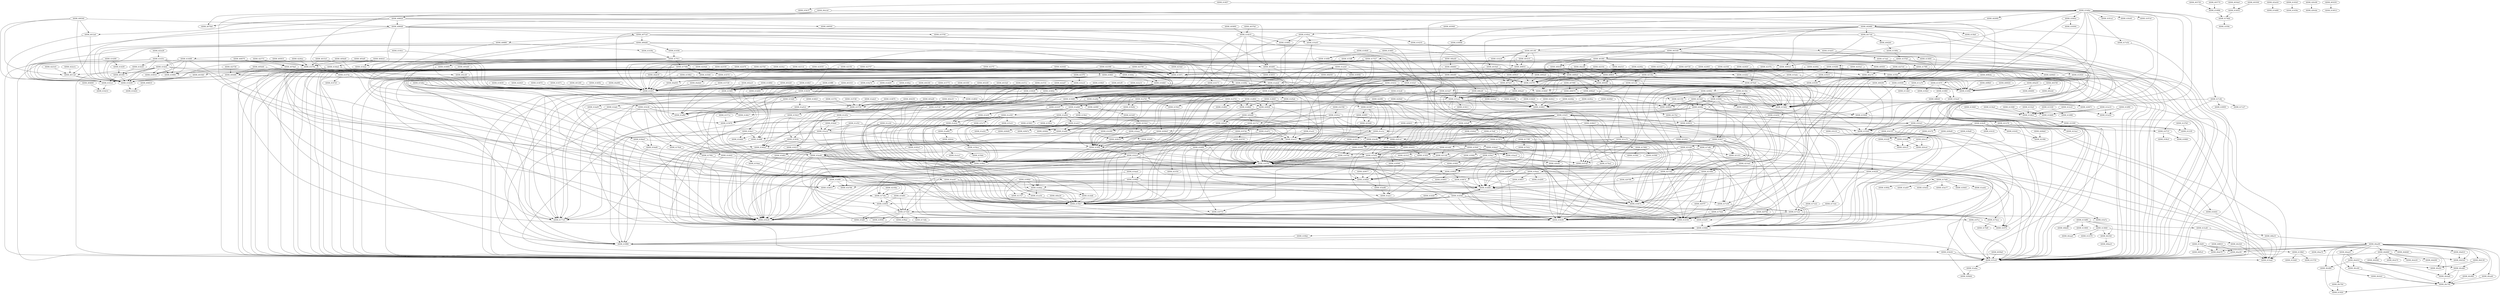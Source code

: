 DiGraph CallGraph{
ADDR_4012a0->ADDR_4141e1
ADDR_4012a0->ADDR_414209
ADDR_408c60->ADDR_4147f3
ADDR_408c60->ADDR_4089e0
ADDR_408c60->ADDR_406560
ADDR_408c60->ADDR_414f40
ADDR_4080d0->ADDR_4141e1
ADDR_4080d0->ADDR_415d62
ADDR_4080d0->ADDR_415700
ADDR_4080d0->ADDR_414235
ADDR_4080d0->ADDR_4142ac
ADDR_4080d0->ADDR_4071a0
ADDR_4080d0->ADDR_414209
ADDR_421e70->ADDR_418c90
ADDR_421e70->ADDR_4167a8
ADDR_421e70->ADDR_416795
ADDR_421e70->ADDR_4211b2
ADDR_421e70->ADDR_419fd8
ADDR_421e70->ADDR_418cd5
ADDR_421e70->ADDR_421251
ADDR_421e70->ADDR_421dd4
ADDR_4142b2->ADDR_414d34
ADDR_42219c->ADDR_41597c
ADDR_42219c->ADDR_415cd3
ADDR_40d0d0->ADDR_40cf20
ADDR_405810->ADDR_41478e
ADDR_4226be->ADDR_41597c
ADDR_4226be->ADDR_415cd3
ADDR_40ca40->ADDR_40c700
ADDR_405bd0->ADDR_414f31
ADDR_405bd0->ADDR_41478e
ADDR_408620->ADDR_415d62
ADDR_408620->ADDR_4011a0
ADDR_408620->ADDR_4012a0
ADDR_408620->ADDR_4080d0
ADDR_408620->ADDR_408500
ADDR_408620->ADDR_4075b0
ADDR_408620->ADDR_403d00
ADDR_41d7a9->ADDR_41d6e7
ADDR_41d7a9->ADDR_4177c0
ADDR_41ad0f->ADDR_41acc3
ADDR_41ad0f->ADDR_418c90
ADDR_41a2e0->ADDR_4189a1
ADDR_41a2e0->ADDR_41acfc
ADDR_41a2e0->ADDR_415d62
ADDR_41a2e0->ADDR_41597c
ADDR_41a2e0->ADDR_41694b
ADDR_41a2e0->ADDR_415cd3
ADDR_41a2e0->ADDR_41ad0f
ADDR_40b8b0->ADDR_4147f3
ADDR_40b8b0->ADDR_40b480
ADDR_4161cd->ADDR_415fe6
ADDR_4161cd->ADDR_415f5f
ADDR_417e38->ADDR_417ce2
ADDR_404a50->ADDR_414f40
ADDR_404a50->ADDR_404690
ADDR_415dbe->ADDR_414f31
ADDR_415dbe->ADDR_415dae
ADDR_413840->ADDR_40c020
ADDR_413840->ADDR_40c540
ADDR_413840->ADDR_40cae0
ADDR_413840->ADDR_412370
ADDR_40fa10->ADDR_40ee90
ADDR_4166b9->ADDR_41be86
ADDR_414f31->ADDR_4158a7
ADDR_415b5b->ADDR_41ad0f
ADDR_420b19->ADDR_415f5f
ADDR_41be86->ADDR_41aec1
ADDR_41be86->ADDR_416795
ADDR_418cf0->ADDR_41f710
ADDR_418cf0->ADDR_41fc7b
ADDR_418cf0->ADDR_41fc32
ADDR_418cf0->ADDR_41fc49
ADDR_418cf0->ADDR_41a1ec
ADDR_418cf0->ADDR_415cd3
ADDR_418cf0->ADDR_41fc62
ADDR_41fd17->ADDR_418c90
ADDR_41fd17->ADDR_4167a8
ADDR_41fd17->ADDR_416795
ADDR_41fd17->ADDR_4211b2
ADDR_41fd17->ADDR_419fd8
ADDR_41fd17->ADDR_418cd5
ADDR_41fd17->ADDR_421251
ADDR_41fd17->ADDR_41fc92
ADDR_41b768->ADDR_41b5ce
ADDR_4209e9->ADDR_420b19
ADDR_4209e9->ADDR_416795
ADDR_4209e9->ADDR_415f5f
ADDR_4217b2->ADDR_42165d
ADDR_40be00->ADDR_415e0a
ADDR_417beb->ADDR_41d336
ADDR_4089e0->ADDR_4147f3
ADDR_4089e0->ADDR_406560
ADDR_4089e0->ADDR_414f40
ADDR_4089e0->ADDR_414840
ADDR_422a28->ADDR_41433c
ADDR_401c90->ADDR_415dff
ADDR_401c90->ADDR_414f31
ADDR_401c90->ADDR_414ce9
ADDR_401c90->ADDR_409f10
ADDR_401c90->ADDR_407dc0
ADDR_401c90->ADDR_401b10
ADDR_401c90->ADDR_415cd3
ADDR_401c90->ADDR_413800
ADDR_401c90->ADDR_4099c0
ADDR_401c90->ADDR_414f40
ADDR_401c90->ADDR_4152b0
ADDR_41921f->ADDR_4191f0
ADDR_41563b->ADDR_41902d
ADDR_41563b->ADDR_415e0a
ADDR_41563b->ADDR_4177c0
ADDR_41588a->ADDR_4157b9
ADDR_420f28->ADDR_420e2f
ADDR_420f28->ADDR_420e68
ADDR_420f28->ADDR_416795
ADDR_420f28->ADDR_419fd8
ADDR_421bd7->ADDR_4158a7
ADDR_421bd7->ADDR_421f34
ADDR_421bd7->ADDR_421356
ADDR_421bd7->ADDR_416795
ADDR_421bd7->ADDR_421e70
ADDR_421bd7->ADDR_419fd8
ADDR_421bd7->ADDR_420826
ADDR_418874->ADDR_418cd5
ADDR_418874->ADDR_41b786
ADDR_418874->ADDR_41d40f
ADDR_418874->ADDR_41d336
ADDR_418874->ADDR_418c90
ADDR_4159e5->ADDR_4189a1
ADDR_415fe6->ADDR_415f3f
ADDR_415fe6->ADDR_41bac0
ADDR_415fe6->ADDR_415cd3
ADDR_415fe6->ADDR_415e0a
ADDR_403ed0->ADDR_415750
ADDR_4071a0->ADDR_414f31
ADDR_4071a0->ADDR_406f60
ADDR_4071a0->ADDR_406dd0
ADDR_4071a0->ADDR_414171
ADDR_4071a0->ADDR_41408a
ADDR_4071a0->ADDR_415ce2
ADDR_41b2c5->ADDR_4158a7
ADDR_41b2c5->ADDR_41d40f
ADDR_41b2c5->ADDR_418c90
ADDR_41b2c5->ADDR_4189a1
ADDR_41b2c5->ADDR_41d336
ADDR_41b2c5->ADDR_417e6c
ADDR_41b2c5->ADDR_418cd5
ADDR_415f5f->ADDR_4189a1
ADDR_415f5f->ADDR_41ba46
ADDR_415f5f->ADDR_41b2c5
ADDR_404610->ADDR_414d24
ADDR_407dc0->ADDR_414f31
ADDR_407dc0->ADDR_415d62
ADDR_407dc0->ADDR_415699
ADDR_407dc0->ADDR_406ae0
ADDR_407dc0->ADDR_415ce2
ADDR_407dc0->ADDR_414f40
ADDR_414235->ADDR_415ce2
ADDR_417e4e->ADDR_417ce2
ADDR_417be2->ADDR_41d40f
ADDR_4147f3->ADDR_415699
ADDR_4147f3->ADDR_415d62
ADDR_40b480->ADDR_4147f3
ADDR_40b480->ADDR_414f31
ADDR_40b480->ADDR_40a9a0
ADDR_40b480->ADDR_406cd0
ADDR_40b480->ADDR_415d62
ADDR_40a960->ADDR_414f31
ADDR_413d80->ADDR_40fa90
ADDR_413d80->ADDR_413900
ADDR_413d80->ADDR_40c540
ADDR_413d80->ADDR_413cd0
ADDR_413d80->ADDR_413840
ADDR_419286->ADDR_4158a7
ADDR_419286->ADDR_41f3b0
ADDR_419286->ADDR_416674
ADDR_419286->ADDR_4177c0
ADDR_419286->ADDR_416795
ADDR_419286->ADDR_420b19
ADDR_419286->ADDR_41921f
ADDR_419286->ADDR_415f5f
ADDR_419286->ADDR_419fd8
ADDR_419286->ADDR_4191f0
ADDR_419286->ADDR_4209d3
ADDR_419286->ADDR_415cd3
ADDR_419286->ADDR_4209e9
ADDR_414935->ADDR_4178dd
ADDR_414280->ADDR_4141e1
ADDR_414280->ADDR_414209
ADDR_414280->ADDR_41425f
ADDR_411e70->ADDR_411db0
ADDR_4039a0->ADDR_415cd3
ADDR_4223c8->ADDR_41597c
ADDR_4223c8->ADDR_415cd3
ADDR_406560->ADDR_414f31
ADDR_406560->ADDR_415d62
ADDR_406560->ADDR_406070
ADDR_406560->ADDR_415699
ADDR_406560->ADDR_415ce2
ADDR_406560->ADDR_414f40
ADDR_421cb8->ADDR_418c90
ADDR_421cb8->ADDR_4167a8
ADDR_421cb8->ADDR_416795
ADDR_421cb8->ADDR_4211b2
ADDR_421cb8->ADDR_419fd8
ADDR_421cb8->ADDR_418cd5
ADDR_421cb8->ADDR_421149
ADDR_421cb8->ADDR_421251
ADDR_41bfe8->ADDR_41bccb
ADDR_40c9c0->ADDR_40c700
ADDR_419fe8->ADDR_4156f5
ADDR_41bf08->ADDR_4158a7
ADDR_41bf08->ADDR_416795
ADDR_41bf08->ADDR_41aec1
ADDR_41bf08->ADDR_415e0a
ADDR_41bf08->ADDR_416753
ADDR_409340->ADDR_414209
ADDR_409340->ADDR_4141e1
ADDR_409340->ADDR_4012a0
ADDR_409340->ADDR_4011a0
ADDR_409340->ADDR_4080d0
ADDR_415dff->ADDR_414f31
ADDR_41acfc->ADDR_4189a1
ADDR_41acfc->ADDR_41acc3
ADDR_41623c->ADDR_4158a7
ADDR_41623c->ADDR_4161cd
ADDR_41623c->ADDR_4166b9
ADDR_41623c->ADDR_416674
ADDR_41623c->ADDR_41bccb
ADDR_41623c->ADDR_41bc8b
ADDR_41623c->ADDR_414f40
ADDR_41623c->ADDR_415cd3
ADDR_40a5c0->ADDR_408fc0
ADDR_404760->ADDR_414f40
ADDR_404760->ADDR_402cb0
ADDR_4099c0->ADDR_414840
ADDR_4099c0->ADDR_407dc0
ADDR_417527->ADDR_41b8ae
ADDR_417527->ADDR_4158a7
ADDR_417527->ADDR_4166b9
ADDR_417527->ADDR_416795
ADDR_417527->ADDR_41730b
ADDR_417527->ADDR_416995
ADDR_417527->ADDR_41b3e5
ADDR_417527->ADDR_41b815
ADDR_404160->ADDR_4156f5
ADDR_404160->ADDR_414f31
ADDR_40ab30->ADDR_414f31
ADDR_4144ed->ADDR_416918
ADDR_4144ed->ADDR_4141e1
ADDR_4144ed->ADDR_4143a5
ADDR_4144ed->ADDR_4010b0
ADDR_4144ed->ADDR_41444a
ADDR_4144ed->ADDR_41597c
ADDR_4144ed->ADDR_416981
ADDR_4144ed->ADDR_415cd3
ADDR_4144ed->ADDR_415ce2
ADDR_4144ed->ADDR_4142b2
ADDR_4144ed->ADDR_414209
ADDR_42061b->ADDR_416795
ADDR_42061b->ADDR_419fd8
ADDR_41805f->ADDR_417eb0
ADDR_41805f->ADDR_41faf8
ADDR_417ce2->ADDR_41d40f
ADDR_417ce2->ADDR_418c90
ADDR_417ce2->ADDR_41d336
ADDR_417ce2->ADDR_417bca
ADDR_417ce2->ADDR_4187f1
ADDR_417ce2->ADDR_418cd5
ADDR_422863->ADDR_41597c
ADDR_422863->ADDR_415cd3
ADDR_420e68->ADDR_420e2f
ADDR_420e68->ADDR_4217cf
ADDR_420e68->ADDR_416795
ADDR_420e68->ADDR_415f5f
ADDR_420e68->ADDR_419fd8
ADDR_41bccb->ADDR_4158a7
ADDR_41bccb->ADDR_41d4f6
ADDR_41bccb->ADDR_4166b9
ADDR_41bccb->ADDR_419f86
ADDR_41bccb->ADDR_420df5
ADDR_41bccb->ADDR_415cd3
ADDR_416db0->ADDR_416ac1
ADDR_416db0->ADDR_41d4f6
ADDR_416db0->ADDR_4189a1
ADDR_416db0->ADDR_41af60
ADDR_416db0->ADDR_41902d
ADDR_416db0->ADDR_4177c0
ADDR_416db0->ADDR_416be0
ADDR_416db0->ADDR_419f86
ADDR_416db0->ADDR_41db38
ADDR_416db0->ADDR_414f40
ADDR_416db0->ADDR_415cd3
ADDR_4143fd->ADDR_41761c
ADDR_4143fd->ADDR_4143a5
ADDR_420b51->ADDR_420b19
ADDR_420c15->ADDR_420ce4
ADDR_420c15->ADDR_420cc5
ADDR_415cd3->ADDR_41adac
ADDR_41cb5e->ADDR_4158a7
ADDR_41cb5e->ADDR_41c7e7
ADDR_41cb5e->ADDR_41bfe8
ADDR_41cb5e->ADDR_4166b9
ADDR_41408a->ADDR_416628
ADDR_41408a->ADDR_4166b9
ADDR_41408a->ADDR_416213
ADDR_41408a->ADDR_41664e
ADDR_41408a->ADDR_414f40
ADDR_403cf0->ADDR_4156f5
ADDR_414dba->ADDR_417c4b
ADDR_414dba->ADDR_417e4e
ADDR_414dba->ADDR_414d91
ADDR_414dba->ADDR_417e5d
ADDR_414dba->ADDR_4181e2
ADDR_414dba->ADDR_418c90
ADDR_414dba->ADDR_417e38
ADDR_414dba->ADDR_417e22
ADDR_414dba->ADDR_418c65
ADDR_414dba->ADDR_417e6c
ADDR_414dba->ADDR_418508
ADDR_414dba->ADDR_418228
ADDR_414dba->ADDR_41845a
ADDR_414dba->ADDR_418098
ADDR_414dba->ADDR_418cd5
ADDR_414dba->ADDR_418aea
ADDR_414dba->ADDR_402900
ADDR_414dba->ADDR_4187a5
ADDR_414dba->ADDR_418560
ADDR_422a5d->ADDR_414d66
ADDR_405af0->ADDR_414f31
ADDR_405af0->ADDR_41478e
ADDR_421f34->ADDR_4158a7
ADDR_41baec->ADDR_41bc8b
ADDR_41baec->ADDR_415f5f
ADDR_41baec->ADDR_420b19
ADDR_404480->ADDR_414cc0
ADDR_404480->ADDR_4141e1
ADDR_404480->ADDR_414f31
ADDR_404480->ADDR_414209
ADDR_407990->ADDR_406070
ADDR_407990->ADDR_414f40
ADDR_407990->ADDR_414f31
ADDR_4128c0->ADDR_412300
ADDR_40eac0->ADDR_40e910
ADDR_40eac0->ADDR_40c7b0
ADDR_4189bb->ADDR_41b8ae
ADDR_4189bb->ADDR_4158a7
ADDR_4189bb->ADDR_41d40f
ADDR_4189bb->ADDR_418c90
ADDR_4189bb->ADDR_41d336
ADDR_4189bb->ADDR_41b815
ADDR_4189bb->ADDR_418cd5
ADDR_41a744->ADDR_4189a1
ADDR_41a744->ADDR_415b5b
ADDR_41a744->ADDR_41a6d6
ADDR_41a744->ADDR_4159e5
ADDR_41a744->ADDR_4187f1
ADDR_41a744->ADDR_41ad0f
ADDR_4148ae->ADDR_4156f5
ADDR_4148ae->ADDR_414f31
ADDR_4167de->ADDR_41bfb5
ADDR_4167de->ADDR_416705
ADDR_402ec0->ADDR_4156f5
ADDR_402ec0->ADDR_414f31
ADDR_4169bb->ADDR_41b8ae
ADDR_4169bb->ADDR_4158a7
ADDR_4169bb->ADDR_41d40f
ADDR_4169bb->ADDR_418c90
ADDR_4169bb->ADDR_41d336
ADDR_4169bb->ADDR_41b815
ADDR_4169bb->ADDR_418cd5
ADDR_41457c->ADDR_414f31
ADDR_422726->ADDR_404480
ADDR_409b4a->ADDR_406290
ADDR_409b4a->ADDR_414f40
ADDR_414b20->ADDR_416901
ADDR_4223c0->ADDR_4011a0
ADDR_414ae0->ADDR_4158a7
ADDR_414ae0->ADDR_4169bb
ADDR_41488d->ADDR_4156f5
ADDR_41488d->ADDR_414f31
ADDR_419fd8->ADDR_419fab
ADDR_402cd0->ADDR_414f31
ADDR_415750->ADDR_4156c0
ADDR_4156f5->ADDR_41567b
ADDR_4158a7->ADDR_416795
ADDR_4158a7->ADDR_416753
ADDR_4217cf->ADDR_41baec
ADDR_4217cf->ADDR_4161cd
ADDR_4217cf->ADDR_416795
ADDR_4217cf->ADDR_415f5f
ADDR_4217cf->ADDR_420b19
ADDR_416901->ADDR_4168c5
ADDR_418098->ADDR_418928
ADDR_4229c2->ADDR_416901
ADDR_421149->ADDR_4167a8
ADDR_421149->ADDR_416795
ADDR_421149->ADDR_419fd8
ADDR_417bf4->ADDR_419e4e
ADDR_417bf4->ADDR_41be77
ADDR_417bf4->ADDR_41f445
ADDR_417bf4->ADDR_41aeb2
ADDR_417bf4->ADDR_41f64a
ADDR_417bf4->ADDR_4187f1
ADDR_417bf4->ADDR_41ad47
ADDR_421c44->ADDR_420748
ADDR_421c44->ADDR_418c90
ADDR_421c44->ADDR_416795
ADDR_421c44->ADDR_4207bb
ADDR_421c44->ADDR_419fd8
ADDR_421c44->ADDR_418cd5
ADDR_421c44->ADDR_421bd7
ADDR_401000->ADDR_4156f5
ADDR_41a329->ADDR_41a1a7
ADDR_41a329->ADDR_4189a1
ADDR_41a329->ADDR_418c90
ADDR_41a329->ADDR_415bfa
ADDR_41a329->ADDR_41a1ec
ADDR_41a329->ADDR_415c73
ADDR_41a329->ADDR_415bce
ADDR_41a329->ADDR_418cd5
ADDR_41a329->ADDR_415c21
ADDR_41a329->ADDR_41a0cb
ADDR_4225fd->ADDR_41597c
ADDR_4225fd->ADDR_415cd3
ADDR_4010b0->ADDR_4141e1
ADDR_4010b0->ADDR_414209
ADDR_40c540->ADDR_40bec0
ADDR_419f86->ADDR_419e5d
ADDR_420f85->ADDR_421b40
ADDR_420f85->ADDR_4217cf
ADDR_420f85->ADDR_416795
ADDR_420f85->ADDR_415f5f
ADDR_420f85->ADDR_419fd8
ADDR_421fa0->ADDR_41597c
ADDR_41474a->ADDR_414f31
ADDR_41474a->ADDR_414723
ADDR_41aee9->ADDR_418cd5
ADDR_41aee9->ADDR_4158a7
ADDR_41aee9->ADDR_41d40f
ADDR_41aee9->ADDR_41d336
ADDR_41aee9->ADDR_418c90
ADDR_41c7e7->ADDR_4158a7
ADDR_401f60->ADDR_405f30
ADDR_401f60->ADDR_414f31
ADDR_401f60->ADDR_415d62
ADDR_401f60->ADDR_40acd0
ADDR_401f60->ADDR_40a5c0
ADDR_401f60->ADDR_4089e0
ADDR_401f60->ADDR_415699
ADDR_401f60->ADDR_408c60
ADDR_401f60->ADDR_415cd3
ADDR_401f60->ADDR_408fc0
ADDR_401f60->ADDR_415ce2
ADDR_401f60->ADDR_4076a0
ADDR_401f60->ADDR_4147f3
ADDR_401f60->ADDR_40ab30
ADDR_401f60->ADDR_4152b0
ADDR_422820->ADDR_41597c
ADDR_422820->ADDR_415cd3
ADDR_402e10->ADDR_415750
ADDR_4165e3->ADDR_4189a1
ADDR_4165e3->ADDR_41ba46
ADDR_41660c->ADDR_4165e3
ADDR_41b5ce->ADDR_4158a7
ADDR_41b5ce->ADDR_41d40f
ADDR_41b5ce->ADDR_418c90
ADDR_41b5ce->ADDR_4189a1
ADDR_41b5ce->ADDR_416674
ADDR_41b5ce->ADDR_416795
ADDR_41b5ce->ADDR_41d336
ADDR_41b5ce->ADDR_41b369
ADDR_41b5ce->ADDR_41b3e5
ADDR_41b5ce->ADDR_418cd5
ADDR_41b5ce->ADDR_41b2c5
ADDR_417790->ADDR_417eb0
ADDR_417790->ADDR_417afb
ADDR_417790->ADDR_417b2e
ADDR_402900->ADDR_402680
ADDR_41d702->ADDR_4189a1
ADDR_41d702->ADDR_41d691
ADDR_41d702->ADDR_41d6b6
ADDR_41d702->ADDR_415cd3
ADDR_41d702->ADDR_420f28
ADDR_415699->ADDR_41563b
ADDR_411670->ADDR_410ee0
ADDR_411670->ADDR_410f60
ADDR_411670->ADDR_410fe0
ADDR_411670->ADDR_414f40
ADDR_41fc16->ADDR_41fb40
ADDR_40b030->ADDR_40a650
ADDR_40b030->ADDR_415d62
ADDR_421dd4->ADDR_421149
ADDR_421dd4->ADDR_4210c3
ADDR_421dd4->ADDR_4167bb
ADDR_4141e1->ADDR_414d14
ADDR_417e22->ADDR_417ce2
ADDR_403cb0->ADDR_4156f5
ADDR_403cb0->ADDR_414f31
ADDR_421f70->ADDR_414cc0
ADDR_419fab->ADDR_419f86
ADDR_41a1ec->ADDR_415913
ADDR_41a1ec->ADDR_418cd5
ADDR_41a1ec->ADDR_41acc3
ADDR_41a1ec->ADDR_418c90
ADDR_414f27->ADDR_414dba
ADDR_414f27->ADDR_418e7f
ADDR_421406->ADDR_41d40f
ADDR_421406->ADDR_418c90
ADDR_421406->ADDR_4207f7
ADDR_421406->ADDR_41d336
ADDR_421406->ADDR_420789
ADDR_421406->ADDR_418cd5
ADDR_421406->ADDR_4213be
ADDR_414a45->ADDR_4158a7
ADDR_414a45->ADDR_416674
ADDR_414a45->ADDR_414a03
ADDR_414a45->ADDR_4169bb
ADDR_41784b->ADDR_41f386
ADDR_41784b->ADDR_41f380
ADDR_41ce34->ADDR_4158a7
ADDR_415f3f->ADDR_4158a7
ADDR_421f7b->ADDR_41597c
ADDR_421f7b->ADDR_415cd3
ADDR_42266e->ADDR_41597c
ADDR_42266e->ADDR_415cd3
ADDR_414823->ADDR_415750
ADDR_406dd0->ADDR_4141e1
ADDR_406dd0->ADDR_415d62
ADDR_406dd0->ADDR_4158a7
ADDR_406dd0->ADDR_415699
ADDR_406dd0->ADDR_4143fd
ADDR_406dd0->ADDR_414209
ADDR_41d34d->ADDR_4158a7
ADDR_41d34d->ADDR_41d40f
ADDR_41d34d->ADDR_418c90
ADDR_41d34d->ADDR_416674
ADDR_41d34d->ADDR_416795
ADDR_41d34d->ADDR_41d336
ADDR_41d34d->ADDR_417eb0
ADDR_41d34d->ADDR_417bca
ADDR_41d34d->ADDR_418cd5
ADDR_41d34d->ADDR_41805f
ADDR_414d91->ADDR_417eb0
ADDR_414d91->ADDR_417bca
ADDR_414d91->ADDR_41805f
ADDR_41a07c->ADDR_4189a1
ADDR_41a07c->ADDR_41acc3
ADDR_410f60->ADDR_410ee0
ADDR_410f60->ADDR_40fb40
ADDR_420d1b->ADDR_415f3f
ADDR_420d1b->ADDR_41bac0
ADDR_420d1b->ADDR_415cd3
ADDR_420d1b->ADDR_415e0a
ADDR_4229f2->ADDR_414187
ADDR_4229f2->ADDR_416901
ADDR_4142dc->ADDR_4141e1
ADDR_4142dc->ADDR_4010f0
ADDR_4142dc->ADDR_4158a7
ADDR_4142dc->ADDR_41597c
ADDR_4142dc->ADDR_414209
ADDR_4142dc->ADDR_416918
ADDR_4142dc->ADDR_416981
ADDR_4142dc->ADDR_415cd3
ADDR_40ee90->ADDR_40cbd0
ADDR_40ee90->ADDR_40e610
ADDR_40ee90->ADDR_40d130
ADDR_40ee90->ADDR_40c880
ADDR_40ee90->ADDR_40ca40
ADDR_40ee90->ADDR_40eac0
ADDR_40ee90->ADDR_40d460
ADDR_40ee90->ADDR_40c9c0
ADDR_40ee90->ADDR_40cc60
ADDR_40ee90->ADDR_40d1b0
ADDR_40ee90->ADDR_40c700
ADDR_40ee90->ADDR_40ec00
ADDR_40ee90->ADDR_40c960
ADDR_40ee90->ADDR_40eb70
ADDR_40ee90->ADDR_40ea70
ADDR_415729->ADDR_41567b
ADDR_415729->ADDR_414f31
ADDR_41579c->ADDR_415750
ADDR_41425f->ADDR_4010f0
ADDR_414220->ADDR_4010f0
ADDR_4212ba->ADDR_4158a7
ADDR_4212ba->ADDR_41d40f
ADDR_4212ba->ADDR_418c90
ADDR_4212ba->ADDR_41d336
ADDR_4212ba->ADDR_418cd5
ADDR_4212ba->ADDR_421c44
ADDR_421067->ADDR_421b40
ADDR_421067->ADDR_420f85
ADDR_421067->ADDR_416795
ADDR_421067->ADDR_419fd8
ADDR_414639->ADDR_414f31
ADDR_4095c0->ADDR_408fc0
ADDR_4095c0->ADDR_4147f3
ADDR_4095c0->ADDR_406560
ADDR_4095c0->ADDR_414f40
ADDR_41bac0->ADDR_420cf0
ADDR_4010f0->ADDR_4141e1
ADDR_4010f0->ADDR_414209
ADDR_4205d2->ADDR_416674
ADDR_41fc49->ADDR_420cc5
ADDR_417bca->ADDR_417b9f
ADDR_4146f3->ADDR_417873
ADDR_4146f3->ADDR_41469f
ADDR_403940->ADDR_4140ea
ADDR_403940->ADDR_415cd3
ADDR_415ddf->ADDR_41af60
ADDR_413cd0->ADDR_413b00
ADDR_413cd0->ADDR_40fa10
ADDR_422a14->ADDR_414d04
ADDR_405b40->ADDR_404480
ADDR_405b40->ADDR_414f31
ADDR_419e5d->ADDR_420b64
ADDR_419e5d->ADDR_415cd3
ADDR_419e5d->ADDR_415ea0
ADDR_4225a2->ADDR_41597c
ADDR_4225a2->ADDR_415cd3
ADDR_4167a8->ADDR_418928
ADDR_418508->ADDR_416674
ADDR_418508->ADDR_414f40
ADDR_41664e->ADDR_4189a1
ADDR_41664e->ADDR_41ba46
ADDR_41438a->ADDR_41761c
ADDR_412020->ADDR_411e70
ADDR_412020->ADDR_415cd3
ADDR_412020->ADDR_411670
ADDR_41b0d1->ADDR_415ea0
ADDR_4229da->ADDR_416901
ADDR_4179c6->ADDR_41790c
ADDR_422a1e->ADDR_4011a0
ADDR_4010a0->ADDR_4156f5
ADDR_41fa95->ADDR_416795
ADDR_41fa95->ADDR_419fd8
ADDR_420826->ADDR_416795
ADDR_420826->ADDR_419fd8
ADDR_41cbdb->ADDR_4158a7
ADDR_41571e->ADDR_41567b
ADDR_406ba0->ADDR_415ce2
ADDR_406ba0->ADDR_415699
ADDR_406ba0->ADDR_415d62
ADDR_422625->ADDR_414f31
ADDR_420748->ADDR_41d40f
ADDR_406290->ADDR_414840
ADDR_406290->ADDR_4152b0
ADDR_414cc0->ADDR_414f31
ADDR_414cc0->ADDR_414d04
ADDR_4224ab->ADDR_41597c
ADDR_4224ab->ADDR_415cd3
ADDR_41ad60->ADDR_420cbc
ADDR_414a03->ADDR_417adc
ADDR_414a03->ADDR_415cd3
ADDR_414a03->ADDR_417527
ADDR_41d5ab->ADDR_420f28
ADDR_4078a0->ADDR_402cd0
ADDR_4078a0->ADDR_404480
ADDR_416fd1->ADDR_4158a7
ADDR_416fd1->ADDR_41902d
ADDR_416fd1->ADDR_4189a1
ADDR_416fd1->ADDR_41af60
ADDR_416fd1->ADDR_416674
ADDR_416fd1->ADDR_4177c0
ADDR_416fd1->ADDR_419f86
ADDR_416fd1->ADDR_41bc8b
ADDR_416fd1->ADDR_416db0
ADDR_416fd1->ADDR_416a7d
ADDR_416fd1->ADDR_41dd29
ADDR_416fd1->ADDR_414f40
ADDR_416fd1->ADDR_415cd3
ADDR_4204fe->ADDR_41fe01
ADDR_4204fe->ADDR_418c90
ADDR_4204fe->ADDR_4167a8
ADDR_4204fe->ADDR_416795
ADDR_4204fe->ADDR_4211b2
ADDR_4204fe->ADDR_419fd8
ADDR_4204fe->ADDR_418cd5
ADDR_4204fe->ADDR_421251
ADDR_413580->ADDR_4128c0
ADDR_413580->ADDR_412b90
ADDR_417e6c->ADDR_417eb0
ADDR_417e6c->ADDR_417e38
ADDR_417e6c->ADDR_41805f
ADDR_40e910->ADDR_40cdd0
ADDR_40e910->ADDR_40cbd0
ADDR_40e910->ADDR_40c880
ADDR_40e910->ADDR_40cc60
ADDR_40e910->ADDR_40c700
ADDR_40e910->ADDR_40cf20
ADDR_403750->ADDR_41499b
ADDR_41fc62->ADDR_421f66
ADDR_41a1a7->ADDR_4189a1
ADDR_41a644->ADDR_415921
ADDR_41a644->ADDR_418c90
ADDR_41a644->ADDR_41acc3
ADDR_41a644->ADDR_41a4c5
ADDR_41a644->ADDR_41a241
ADDR_41a644->ADDR_418cd5
ADDR_41a644->ADDR_41591a
ADDR_420bd0->ADDR_420c15
ADDR_420bd0->ADDR_415cd3
ADDR_4144cc->ADDR_414489
ADDR_4144cc->ADDR_414f31
ADDR_422530->ADDR_41597c
ADDR_422530->ADDR_415cd3
ADDR_41dafc->ADDR_41d6e7
ADDR_41dafc->ADDR_4177c0
ADDR_412f90->ADDR_412a50
ADDR_412f90->ADDR_4128c0
ADDR_412f90->ADDR_412b90
ADDR_4229ce->ADDR_416901
ADDR_41da95->ADDR_41d6e7
ADDR_41da95->ADDR_4177c0
ADDR_4229b6->ADDR_416901
ADDR_4207f7->ADDR_41d336
ADDR_417b4f->ADDR_41acc3
ADDR_4011a0->ADDR_4141e1
ADDR_4011a0->ADDR_414209
ADDR_409f10->ADDR_4147f3
ADDR_409f10->ADDR_414f40
ADDR_409f10->ADDR_407dc0
ADDR_409f10->ADDR_4099c0
ADDR_41cf32->ADDR_41bccb
ADDR_41cf32->ADDR_4158a7
ADDR_41cf32->ADDR_416674
ADDR_41cf32->ADDR_41ce34
ADDR_41cf32->ADDR_4166b9
ADDR_414171->ADDR_416628
ADDR_414171->ADDR_41664e
ADDR_41d4f6->ADDR_416795
ADDR_41d4f6->ADDR_419fd8
ADDR_40c7b0->ADDR_415f20
ADDR_42165d->ADDR_419fd8
ADDR_42165d->ADDR_416795
ADDR_42165d->ADDR_415f5f
ADDR_42165d->ADDR_415ea0
ADDR_40a9a0->ADDR_414f31
ADDR_41bba4->ADDR_415f3f
ADDR_41bba4->ADDR_415ea0
ADDR_41bba4->ADDR_41bac0
ADDR_41bba4->ADDR_415cd3
ADDR_41bba4->ADDR_415e0a
ADDR_413160->ADDR_412980
ADDR_413160->ADDR_4128c0
ADDR_4218e4->ADDR_41baec
ADDR_4218e4->ADDR_416795
ADDR_4218e4->ADDR_415f5f
ADDR_4218e4->ADDR_419fd8
ADDR_403d00->ADDR_415699
ADDR_403d00->ADDR_414633
ADDR_403d00->ADDR_415d62
ADDR_4214e9->ADDR_4205d2
ADDR_4214e9->ADDR_420671
ADDR_4214e9->ADDR_416795
ADDR_4214e9->ADDR_4204fe
ADDR_4214e9->ADDR_420826
ADDR_4214e9->ADDR_41fd17
ADDR_4214e9->ADDR_42061b
ADDR_4147cc->ADDR_4156f5
ADDR_4214e0->ADDR_421406
ADDR_416674->ADDR_415e0a
ADDR_4168c5->ADDR_418cd5
ADDR_4168c5->ADDR_417beb
ADDR_4168c5->ADDR_4167de
ADDR_4168c5->ADDR_417be2
ADDR_4168c5->ADDR_418c90
ADDR_408fc0->ADDR_4147f3
ADDR_408fc0->ADDR_406560
ADDR_408fc0->ADDR_4076a0
ADDR_408fc0->ADDR_414f40
ADDR_408fc0->ADDR_414840
ADDR_4145d3->ADDR_41459e
ADDR_41467d->ADDR_414f31
ADDR_41fc92->ADDR_421149
ADDR_41fc92->ADDR_416795
ADDR_41fc92->ADDR_4167bb
ADDR_414187->ADDR_414cf4
ADDR_4127b0->ADDR_4121f0
ADDR_417afb->ADDR_419e5d
ADDR_417afb->ADDR_417e38
ADDR_417afb->ADDR_41f4a7
ADDR_417afb->ADDR_41f49a
ADDR_4034e0->ADDR_414935
ADDR_41b369->ADDR_415f5f
ADDR_4211b2->ADDR_418cd5
ADDR_4211b2->ADDR_41d40f
ADDR_4211b2->ADDR_41d336
ADDR_4211b2->ADDR_418c90
ADDR_40f8b0->ADDR_414f40
ADDR_420c99->ADDR_420cbb
ADDR_415928->ADDR_421f66
ADDR_420677->ADDR_4166b9
ADDR_417e5d->ADDR_417ce2
ADDR_421278->ADDR_421ba1
ADDR_416705->ADDR_41bf08
ADDR_4015c0->ADDR_414f31
ADDR_4015c0->ADDR_41478e
ADDR_41a0cb->ADDR_4189a1
ADDR_41a0cb->ADDR_418c90
ADDR_41a0cb->ADDR_41a07c
ADDR_41a0cb->ADDR_418cd5
ADDR_41a0cb->ADDR_41ad60
ADDR_41a0cb->ADDR_41ad0f
ADDR_416ac1->ADDR_41d4b0
ADDR_416ac1->ADDR_41d4f6
ADDR_416ac1->ADDR_419f86
ADDR_416ac1->ADDR_415ea0
ADDR_41d40f->ADDR_41d34d
ADDR_41d40f->ADDR_417e6c
ADDR_41faf8->ADDR_416795
ADDR_41faf8->ADDR_419fd8
ADDR_4179f0->ADDR_41f3b0
ADDR_4179f0->ADDR_416795
ADDR_4179f0->ADDR_419fd8
ADDR_41fb40->ADDR_420ce4
ADDR_41fb40->ADDR_420cc5
ADDR_40cc60->ADDR_40c700
ADDR_416be0->ADDR_419f86
ADDR_416be0->ADDR_416a80
ADDR_416be0->ADDR_41902d
ADDR_4139b0->ADDR_4124d0
ADDR_4139b0->ADDR_413750
ADDR_4076a0->ADDR_414840
ADDR_4076a0->ADDR_4152b0
ADDR_414d34->ADDR_417afb
ADDR_422478->ADDR_41597c
ADDR_422478->ADDR_415cd3
ADDR_4042b0->ADDR_41588a
ADDR_40c020->ADDR_415ea0
ADDR_41a26a->ADDR_41a01d
ADDR_41a26a->ADDR_41ad0f
ADDR_420aff->ADDR_4209e9
ADDR_416795->ADDR_418928
ADDR_4207bb->ADDR_41d336
ADDR_4133e0->ADDR_4128c0
ADDR_4133e0->ADDR_412b90
ADDR_41469f->ADDR_409f10
ADDR_41469f->ADDR_4177c0
ADDR_40cbd0->ADDR_40c700
ADDR_414ca6->ADDR_415ce2
ADDR_414ca6->ADDR_414cf4
ADDR_403500->ADDR_414935
ADDR_4040c0->ADDR_4141e1
ADDR_4040c0->ADDR_4144ed
ADDR_4040c0->ADDR_4142ac
ADDR_4040c0->ADDR_415ce2
ADDR_4040c0->ADDR_414209
ADDR_4040c0->ADDR_403d00
ADDR_4148cf->ADDR_4156f5
ADDR_4148cf->ADDR_414f31
ADDR_41902d->ADDR_416795
ADDR_41902d->ADDR_419fd8
ADDR_418228->ADDR_41fa7a
ADDR_418228->ADDR_4158a7
ADDR_418228->ADDR_41fa95
ADDR_418228->ADDR_419f86
ADDR_418228->ADDR_4166b9
ADDR_4229e6->ADDR_416901
ADDR_41b9f9->ADDR_41b786
ADDR_41b9f9->ADDR_41b8ae
ADDR_41b9f9->ADDR_41b815
ADDR_4210c3->ADDR_4167a8
ADDR_4210c3->ADDR_416795
ADDR_417adc->ADDR_4179f0
ADDR_416a80->ADDR_41d442
ADDR_416a80->ADDR_419f86
ADDR_41845a->ADDR_416674
ADDR_41845a->ADDR_418304
ADDR_413640->ADDR_4128c0
ADDR_4147d6->ADDR_415750
ADDR_4147d1->ADDR_4156f5
ADDR_41fe01->ADDR_421278
ADDR_41fe01->ADDR_4189a1
ADDR_41fe01->ADDR_420cf0
ADDR_41fe01->ADDR_4167a8
ADDR_41fe01->ADDR_419fd8
ADDR_41fe01->ADDR_416795
ADDR_41fe01->ADDR_420aff
ADDR_41fe01->ADDR_42061b
ADDR_41fe01->ADDR_4167bb
ADDR_41fe01->ADDR_415cd3
ADDR_41fe01->ADDR_41fc92
ADDR_41fe01->ADDR_420b51
ADDR_4227b6->ADDR_41597c
ADDR_4227b6->ADDR_415cd3
ADDR_4178dd->ADDR_41f38c
ADDR_4023d0->ADDR_4095c0
ADDR_4023d0->ADDR_408fc0
ADDR_4023d0->ADDR_414f31
ADDR_4023d0->ADDR_4089e0
ADDR_4023d0->ADDR_401f60
ADDR_4023d0->ADDR_415cd3
ADDR_4224ec->ADDR_41597c
ADDR_4224ec->ADDR_415cd3
ADDR_4221cb->ADDR_41597c
ADDR_4221cb->ADDR_415cd3
ADDR_422a08->ADDR_416901
ADDR_40ec00->ADDR_415cd3
ADDR_418928->ADDR_4158a7
ADDR_418928->ADDR_418803
ADDR_418928->ADDR_418874
ADDR_418928->ADDR_4166b9
ADDR_416213->ADDR_4189a1
ADDR_416213->ADDR_41ba46
ADDR_40d460->ADDR_40d290
ADDR_40d460->ADDR_40d380
ADDR_40d460->ADDR_40cb70
ADDR_40d460->ADDR_40cb30
ADDR_40d460->ADDR_40d1b0
ADDR_40d460->ADDR_415cd3
ADDR_416628->ADDR_4189a1
ADDR_416628->ADDR_41ba46
ADDR_41fc7b->ADDR_41fb40
ADDR_41abc0->ADDR_415750
ADDR_422731->ADDR_4078a0
ADDR_422731->ADDR_41478e
ADDR_415c73->ADDR_41ad60
ADDR_4156c0->ADDR_41567b
ADDR_4156c0->ADDR_41563b
ADDR_40c960->ADDR_40c700
ADDR_422630->ADDR_41597c
ADDR_422630->ADDR_415cd3
ADDR_416995->ADDR_41b786
ADDR_41761c->ADDR_41b8ae
ADDR_41761c->ADDR_4189a1
ADDR_41761c->ADDR_41d40f
ADDR_41761c->ADDR_41d336
ADDR_41761c->ADDR_418c90
ADDR_41761c->ADDR_4166b9
ADDR_41761c->ADDR_416795
ADDR_41761c->ADDR_41730b
ADDR_41761c->ADDR_416995
ADDR_41761c->ADDR_41af60
ADDR_41761c->ADDR_41b815
ADDR_41761c->ADDR_419fd8
ADDR_41761c->ADDR_418cd5
ADDR_41761c->ADDR_41b9f9
ADDR_41761c->ADDR_41ba46
ADDR_4167bb->ADDR_4167a8
ADDR_4167bb->ADDR_416795
ADDR_4167bb->ADDR_416753
ADDR_4191f0->ADDR_42084c
ADDR_402680->ADDR_4095c0
ADDR_402680->ADDR_413fa0
ADDR_402680->ADDR_414f31
ADDR_402680->ADDR_4023d0
ADDR_402680->ADDR_4017a0
ADDR_402680->ADDR_415cd3
ADDR_402680->ADDR_401c90
ADDR_402680->ADDR_4019a0
ADDR_402680->ADDR_414f40
ADDR_402680->ADDR_4152b0
ADDR_41f710->ADDR_41f680
ADDR_41f710->ADDR_41f6c0
ADDR_41d442->ADDR_416795
ADDR_41d442->ADDR_419fd8
ADDR_41a84b->ADDR_41a2e0
ADDR_41a84b->ADDR_4189a1
ADDR_41a84b->ADDR_41a26a
ADDR_41a84b->ADDR_415d62
ADDR_41a84b->ADDR_415b5b
ADDR_41a84b->ADDR_415928
ADDR_41a84b->ADDR_41acc3
ADDR_41a84b->ADDR_415699
ADDR_41a84b->ADDR_41a01d
ADDR_41a84b->ADDR_420b6c
ADDR_41a84b->ADDR_41a6d6
ADDR_41a84b->ADDR_41a1ec
ADDR_41a84b->ADDR_41a0cb
ADDR_41a84b->ADDR_41ad0f
ADDR_41a84b->ADDR_41a744
ADDR_41a84b->ADDR_415ddf
ADDR_415e0a->ADDR_417eb0
ADDR_415e0a->ADDR_417bca
ADDR_415e0a->ADDR_41aec1
ADDR_415e0a->ADDR_416795
ADDR_415e0a->ADDR_41805f
ADDR_41db38->ADDR_4189a1
ADDR_41db38->ADDR_41da95
ADDR_41db38->ADDR_41902d
ADDR_41db38->ADDR_4179c6
ADDR_41db38->ADDR_419f86
ADDR_41db38->ADDR_4177c0
ADDR_41db38->ADDR_41d60d
ADDR_41db38->ADDR_41dafc
ADDR_41db38->ADDR_41d5ab
ADDR_40cdd0->ADDR_40cbd0
ADDR_40cdd0->ADDR_40c700
ADDR_403c60->ADDR_4158a7
ADDR_403c60->ADDR_414f31
ADDR_414ce9->ADDR_415ce2
ADDR_420789->ADDR_41d40f
ADDR_40c700->ADDR_415f20
ADDR_4229a0->ADDR_414187
ADDR_4229a0->ADDR_416901
ADDR_406f60->ADDR_4158a7
ADDR_406f60->ADDR_41438a
ADDR_406f60->ADDR_414209
ADDR_40d130->ADDR_40cdd0
ADDR_40d130->ADDR_40cf20
ADDR_421356->ADDR_420826
ADDR_421356->ADDR_4204fe
ADDR_418837->ADDR_41d2df
ADDR_4221fb->ADDR_41597c
ADDR_4221fb->ADDR_415cd3
ADDR_41499b->ADDR_4178dd
ADDR_414840->ADDR_415699
ADDR_414840->ADDR_415d62
ADDR_418560->ADDR_4166b9
ADDR_40f810->ADDR_40eb70
ADDR_40f810->ADDR_40d0d0
ADDR_40f810->ADDR_40ec00
ADDR_422747->ADDR_41597c
ADDR_422747->ADDR_415cd3
ADDR_403250->ADDR_414914
ADDR_416c4b->ADDR_4158a7
ADDR_416c4b->ADDR_41af60
ADDR_416c4b->ADDR_416674
ADDR_416c4b->ADDR_41d442
ADDR_416c4b->ADDR_416a80
ADDR_416c4b->ADDR_419f86
ADDR_4227f1->ADDR_41597c
ADDR_4227f1->ADDR_415cd3
ADDR_418aea->ADDR_4166b9
ADDR_418aea->ADDR_41d295
ADDR_418aea->ADDR_417bf4
ADDR_418aea->ADDR_418837
ADDR_418aea->ADDR_418874
ADDR_41a01d->ADDR_41af60
ADDR_41d9d5->ADDR_420f28
ADDR_41d9d5->ADDR_4189a1
ADDR_41d9d5->ADDR_41d6b6
ADDR_41d9d5->ADDR_415cd3
ADDR_41d9d5->ADDR_41d7a9
ADDR_4226ee->ADDR_41478e
ADDR_4134e0->ADDR_4128c0
ADDR_4134e0->ADDR_412b90
ADDR_4157b9->ADDR_419286
ADDR_4157b9->ADDR_416795
ADDR_4157b9->ADDR_41908c
ADDR_4157b9->ADDR_419fd8
ADDR_419ff6->ADDR_4156f5
ADDR_419ff6->ADDR_414f31
ADDR_41478e->ADDR_414f31
ADDR_41478e->ADDR_41474a
ADDR_41478e->ADDR_4011a0
ADDR_412300->ADDR_4121f0
ADDR_412300->ADDR_4152b0
ADDR_404600->ADDR_414d14
ADDR_415dae->ADDR_41aee9
ADDR_41433c->ADDR_4141e1
ADDR_41433c->ADDR_414f31
ADDR_41433c->ADDR_41597c
ADDR_41433c->ADDR_414220
ADDR_41433c->ADDR_415cd3
ADDR_41433c->ADDR_416918
ADDR_41433c->ADDR_416981
ADDR_41433c->ADDR_414209
ADDR_406920->ADDR_414f40
ADDR_41444a->ADDR_4143a5
ADDR_4092a0->ADDR_406ba0
ADDR_4092a0->ADDR_4147f3
ADDR_4092a0->ADDR_414f31
ADDR_4092a0->ADDR_4152b0
ADDR_414209->ADDR_414d24
ADDR_41f938->ADDR_416795
ADDR_41f938->ADDR_419fd8
ADDR_415bfa->ADDR_4189a1
ADDR_41730b->ADDR_41d4f6
ADDR_41730b->ADDR_416fd1
ADDR_41730b->ADDR_41d4b0
ADDR_41730b->ADDR_41af60
ADDR_41730b->ADDR_41f340
ADDR_41730b->ADDR_419f86
ADDR_41730b->ADDR_4177c0
ADDR_41730b->ADDR_416db0
ADDR_41730b->ADDR_416c4b
ADDR_41730b->ADDR_415cd3
ADDR_41730b->ADDR_41f27d
ADDR_41b3e5->ADDR_41b0a2
ADDR_41b3e5->ADDR_41b135
ADDR_41b3e5->ADDR_41b0d1
ADDR_41b3e5->ADDR_41b369
ADDR_41b3e5->ADDR_415ea0
ADDR_41b3e5->ADDR_415cd3
ADDR_4146d0->ADDR_417873
ADDR_4146d0->ADDR_41469f
ADDR_406cd0->ADDR_415ce2
ADDR_406cd0->ADDR_415699
ADDR_406cd0->ADDR_415d62
ADDR_41790c->ADDR_416795
ADDR_41790c->ADDR_419fd8
ADDR_41abdd->ADDR_4189a1
ADDR_41abdd->ADDR_41a0cb
ADDR_41abdd->ADDR_41a84b
ADDR_41b8ae->ADDR_4158a7
ADDR_41b8ae->ADDR_41ce34
ADDR_41b8ae->ADDR_41c7e7
ADDR_41b8ae->ADDR_41cbdb
ADDR_42084c->ADDR_4214e9
ADDR_42084c->ADDR_420826
ADDR_42084c->ADDR_415cd3
ADDR_42084c->ADDR_41908c
ADDR_42084c->ADDR_4217b2
ADDR_417873->ADDR_419f86
ADDR_417873->ADDR_4166b9
ADDR_417873->ADDR_41902d
ADDR_417873->ADDR_418928
ADDR_417873->ADDR_41784b
ADDR_4143a5->ADDR_4158a7
ADDR_4143a5->ADDR_414f40
ADDR_4143a5->ADDR_415e0a
ADDR_4017a0->ADDR_4095c0
ADDR_4017a0->ADDR_4042b0
ADDR_4017a0->ADDR_414f31
ADDR_4017a0->ADDR_415cd3
ADDR_4017a0->ADDR_408c60
ADDR_412cc0->ADDR_412a50
ADDR_412cc0->ADDR_4128c0
ADDR_4220d4->ADDR_41597c
ADDR_4220d4->ADDR_415cd3
ADDR_41a4c5->ADDR_420b90
ADDR_41a4c5->ADDR_418c90
ADDR_41a4c5->ADDR_41acc3
ADDR_41a4c5->ADDR_41a241
ADDR_41a4c5->ADDR_418cd5
ADDR_41a4c5->ADDR_420b6c
ADDR_41a4c5->ADDR_420b7e
ADDR_41a4c5->ADDR_4152b0
ADDR_41a4c5->ADDR_41ad0f
ADDR_421b0f->ADDR_4218e4
ADDR_415c21->ADDR_4189a1
ADDR_415c21->ADDR_41ad0f
ADDR_415775->ADDR_41567b
ADDR_415775->ADDR_414f31
ADDR_408570->ADDR_4078a0
ADDR_408570->ADDR_41478e
ADDR_408570->ADDR_414f31
ADDR_41bc8b->ADDR_41bba4
ADDR_41bc8b->ADDR_415f5f
ADDR_4037b0->ADDR_414b33
ADDR_422398->ADDR_41597c
ADDR_422398->ADDR_415cd3
ADDR_40acd0->ADDR_414f31
ADDR_40acd0->ADDR_415d62
ADDR_40acd0->ADDR_415699
ADDR_40acd0->ADDR_408fc0
ADDR_40acd0->ADDR_402c70
ADDR_40acd0->ADDR_415ce2
ADDR_406070->ADDR_415ce2
ADDR_406070->ADDR_415699
ADDR_406070->ADDR_415d62
ADDR_4210ba->ADDR_417e6c
ADDR_41a6d6->ADDR_415928
ADDR_41a6d6->ADDR_4158e1
ADDR_41a6d6->ADDR_41a0cb
ADDR_41a6d6->ADDR_41a644
ADDR_41a6d6->ADDR_41a329
ADDR_401200->ADDR_414f31
ADDR_405dd0->ADDR_402cd0
ADDR_405dd0->ADDR_404480
ADDR_405dd0->ADDR_414f31
ADDR_41f7cc->ADDR_415cd3
ADDR_41f7cc->ADDR_4187f1
ADDR_415ce2->ADDR_415d62
ADDR_415ce2->ADDR_416901
ADDR_415ce2->ADDR_415611
ADDR_415ce2->ADDR_41aec1
ADDR_415ce2->ADDR_415e0a
ADDR_415ce2->ADDR_415750
ADDR_403770->ADDR_41499b
ADDR_408500->ADDR_403d00
ADDR_422780->ADDR_41597c
ADDR_422780->ADDR_415cd3
ADDR_41b135->ADDR_41bc8b
ADDR_41b135->ADDR_4161cd
ADDR_41b135->ADDR_415cd3
ADDR_41b135->ADDR_415ea0
ADDR_420bb0->ADDR_421f66
ADDR_41adac->ADDR_420b64
ADDR_413800->ADDR_412020
ADDR_41ba46->ADDR_4189a1
ADDR_41ba46->ADDR_41d40f
ADDR_41ba46->ADDR_418c90
ADDR_41ba46->ADDR_41d336
ADDR_41ba46->ADDR_417e6c
ADDR_41ba46->ADDR_418cd5
ADDR_41ba46->ADDR_41b9f9
ADDR_417c4b->ADDR_41f659
ADDR_417c4b->ADDR_417c27
ADDR_417c4b->ADDR_416901
ADDR_417c4b->ADDR_41f710
ADDR_406ae0->ADDR_415ce2
ADDR_406ae0->ADDR_415699
ADDR_406ae0->ADDR_415d62
ADDR_4019a0->ADDR_4147f3
ADDR_4019a0->ADDR_414f31
ADDR_4019a0->ADDR_4092a0
ADDR_41cc44->ADDR_41bccb
ADDR_41cc44->ADDR_4158a7
ADDR_41cc44->ADDR_416674
ADDR_41cc44->ADDR_41cbdb
ADDR_41cc44->ADDR_4166b9
ADDR_41597c->ADDR_41abdd
ADDR_415700->ADDR_415699
ADDR_40ba40->ADDR_40b8b0
ADDR_40ba40->ADDR_402c70
ADDR_40ba40->ADDR_40a650
ADDR_414870->ADDR_415750
ADDR_422a67->ADDR_4156f5
ADDR_417eb0->ADDR_417e8a
ADDR_417eb0->ADDR_41faf8
ADDR_417eb0->ADDR_419f86
ADDR_417eb0->ADDR_4177c0
ADDR_417eb0->ADDR_41f938
ADDR_417eb0->ADDR_41f9ad
ADDR_417eb0->ADDR_41fa95
ADDR_417eb0->ADDR_41fa7a
ADDR_417eb0->ADDR_41f7cc
ADDR_417eb0->ADDR_415cd3
ADDR_412e10->ADDR_412a50
ADDR_412e10->ADDR_4128c0
ADDR_412e10->ADDR_412b90
ADDR_415bce->ADDR_4189a1
ADDR_41567b->ADDR_4158a7
ADDR_414b33->ADDR_414a45
ADDR_414b33->ADDR_416213
ADDR_414b33->ADDR_416795
ADDR_414b33->ADDR_41664e
ADDR_414b33->ADDR_416628
ADDR_414b33->ADDR_41660c
ADDR_41f4a7->ADDR_41d40f
ADDR_41f4a7->ADDR_418c90
ADDR_41f4a7->ADDR_417e38
ADDR_41f4a7->ADDR_416795
ADDR_41f4a7->ADDR_41d336
ADDR_41f4a7->ADDR_41f463
ADDR_41f4a7->ADDR_4187f1
ADDR_41f4a7->ADDR_419fd8
ADDR_41f4a7->ADDR_418cd5
ADDR_41f4a7->ADDR_418928
ADDR_4189a1->ADDR_418928
ADDR_4189a1->ADDR_417e6c
ADDR_40e610->ADDR_40d1b0
ADDR_4227e0->ADDR_402c70
ADDR_40c880->ADDR_415f20
ADDR_401b10->ADDR_409f10
ADDR_401b10->ADDR_414f31
ADDR_401b10->ADDR_415cd3
ADDR_403800->ADDR_414b33
ADDR_41d60d->ADDR_41af60
ADDR_41d60d->ADDR_420f6f
ADDR_415abc->ADDR_415928
ADDR_415abc->ADDR_41abdd
ADDR_415abc->ADDR_4159e5
ADDR_415abc->ADDR_415cd3
ADDR_40be20->ADDR_4158a7
ADDR_4213be->ADDR_421356
ADDR_4213be->ADDR_420826
ADDR_4213be->ADDR_421cb8
ADDR_4213be->ADDR_421406
ADDR_41fbd0->ADDR_41fb40
ADDR_41fbd0->ADDR_415cd3
ADDR_414489->ADDR_4158a7
ADDR_414489->ADDR_416918
ADDR_414489->ADDR_415cd3
ADDR_414489->ADDR_416981
ADDR_414489->ADDR_4142dc
ADDR_414489->ADDR_41597c
ADDR_420728->ADDR_4158a7
ADDR_420728->ADDR_4214e0
ADDR_420728->ADDR_4212ba
ADDR_41bfb5->ADDR_416795
ADDR_41bfb5->ADDR_419fd8
ADDR_41d804->ADDR_4189a1
ADDR_41d804->ADDR_421067
ADDR_41d804->ADDR_41d6b6
ADDR_41d804->ADDR_4177c0
ADDR_41d804->ADDR_41d7a9
ADDR_41d804->ADDR_420f28
ADDR_41d804->ADDR_41d691
ADDR_41d804->ADDR_415cd3
ADDR_41acc3->ADDR_418cd5
ADDR_41acc3->ADDR_4189a1
ADDR_41acc3->ADDR_417afb
ADDR_41acc3->ADDR_418c90
ADDR_420df5->ADDR_420d1b
ADDR_420df5->ADDR_415f5f
ADDR_41d2df->ADDR_4158a7
ADDR_41f9ad->ADDR_416795
ADDR_41f9ad->ADDR_419fd8
ADDR_413b00->ADDR_4139b0
ADDR_413b00->ADDR_40eb70
ADDR_413b00->ADDR_40f5c0
ADDR_413b00->ADDR_40d0d0
ADDR_413b00->ADDR_40ec00
ADDR_41465b->ADDR_414f31
ADDR_41908c->ADDR_4205d2
ADDR_41908c->ADDR_420671
ADDR_41908c->ADDR_416795
ADDR_41908c->ADDR_4204fe
ADDR_41908c->ADDR_420826
ADDR_41908c->ADDR_41fd17
ADDR_41908c->ADDR_42061b
ADDR_401010->ADDR_4156f5
ADDR_401010->ADDR_414f31
ADDR_40a1a0->ADDR_408620
ADDR_40a1a0->ADDR_4075b0
ADDR_40a1a0->ADDR_415d62
ADDR_4159b2->ADDR_415cd3
ADDR_4159b2->ADDR_41abdd
ADDR_420f6f->ADDR_421b0f
ADDR_40a650->ADDR_414f31
ADDR_404250->ADDR_415750
ADDR_4140ea->ADDR_416628
ADDR_4140ea->ADDR_41660c
ADDR_4140ea->ADDR_41664e
ADDR_4140ea->ADDR_416795
ADDR_4140ea->ADDR_414a45
}
